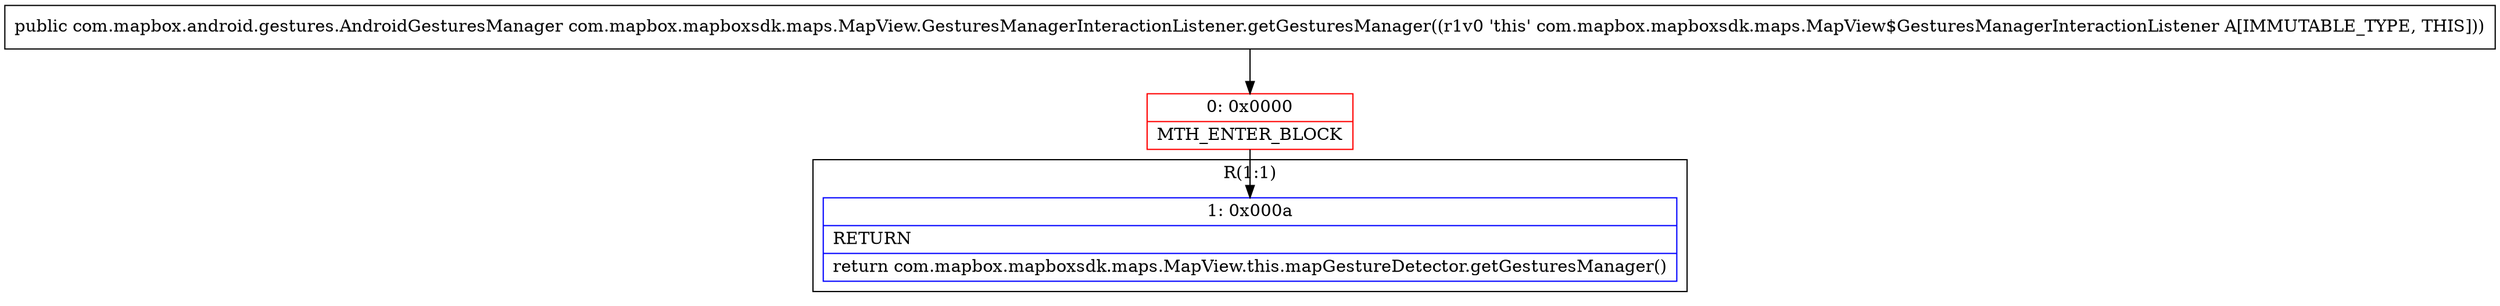 digraph "CFG forcom.mapbox.mapboxsdk.maps.MapView.GesturesManagerInteractionListener.getGesturesManager()Lcom\/mapbox\/android\/gestures\/AndroidGesturesManager;" {
subgraph cluster_Region_1403039721 {
label = "R(1:1)";
node [shape=record,color=blue];
Node_1 [shape=record,label="{1\:\ 0x000a|RETURN\l|return com.mapbox.mapboxsdk.maps.MapView.this.mapGestureDetector.getGesturesManager()\l}"];
}
Node_0 [shape=record,color=red,label="{0\:\ 0x0000|MTH_ENTER_BLOCK\l}"];
MethodNode[shape=record,label="{public com.mapbox.android.gestures.AndroidGesturesManager com.mapbox.mapboxsdk.maps.MapView.GesturesManagerInteractionListener.getGesturesManager((r1v0 'this' com.mapbox.mapboxsdk.maps.MapView$GesturesManagerInteractionListener A[IMMUTABLE_TYPE, THIS])) }"];
MethodNode -> Node_0;
Node_0 -> Node_1;
}

